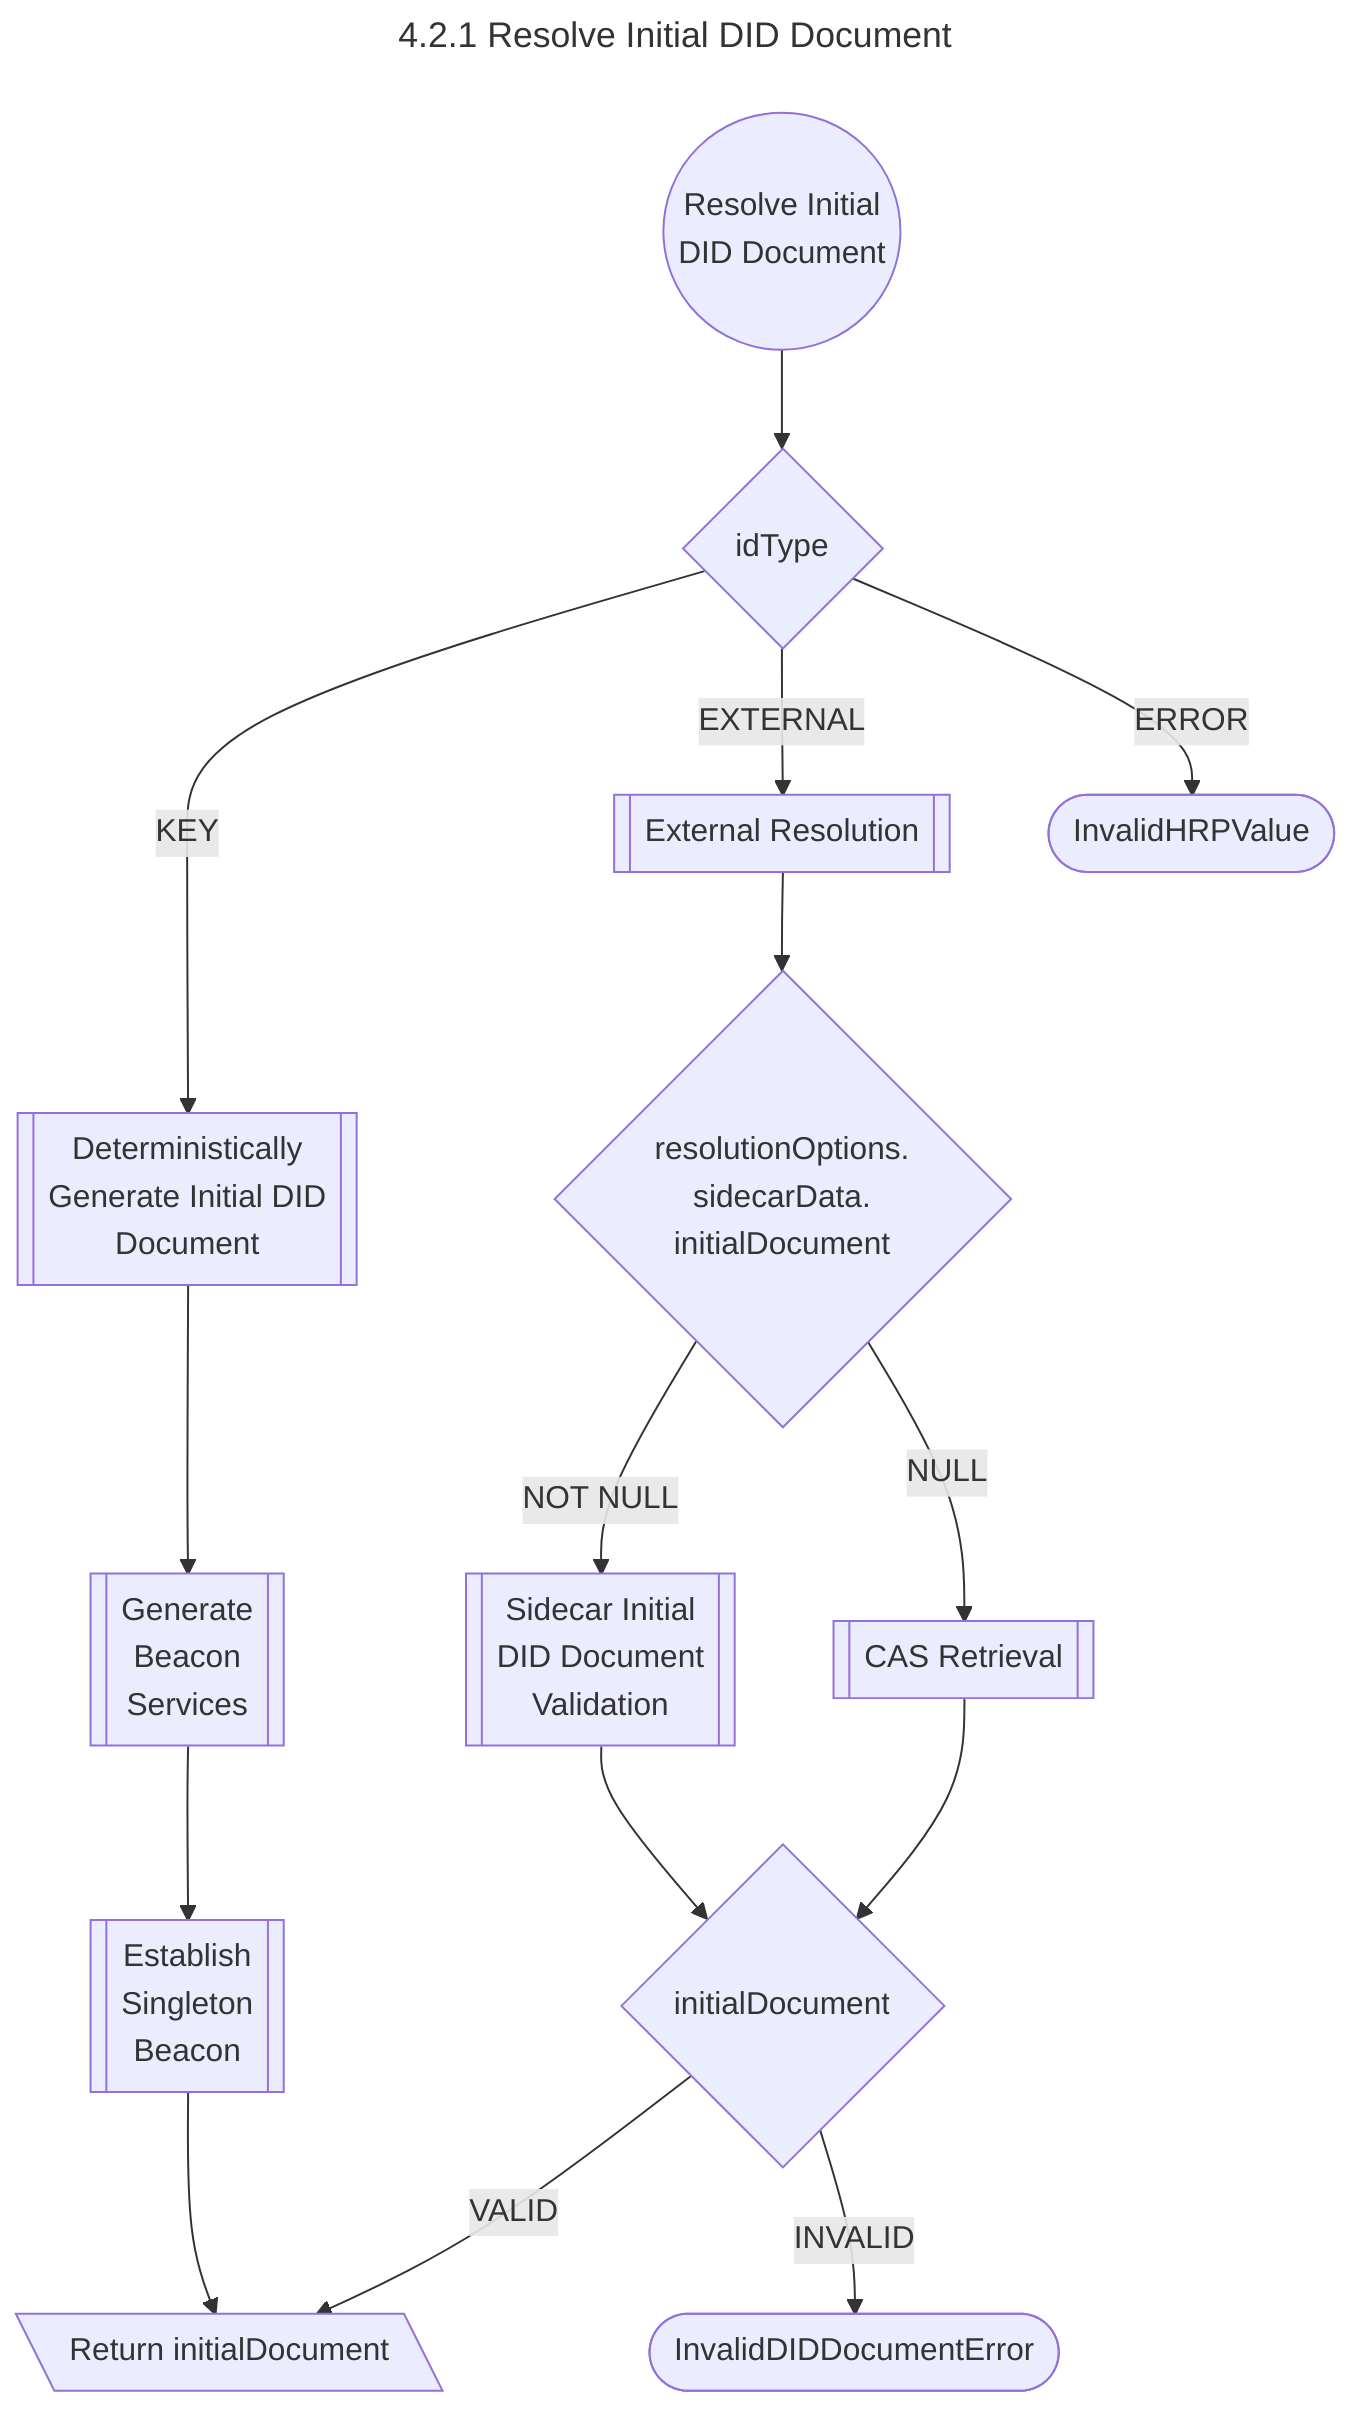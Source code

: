 ---
title: 4.2.1 Resolve Initial DID Document
---

flowchart TD

    Start@{ shape: circle, label: "Resolve Initial<br>DID Document" } --> CheckIdType{ idType }

    %% Deterministic Path
    CheckIdType -->|KEY| Deterministic@{ shape: subproc, label: "Deterministically<br/>Generate Initial DID<br/>Document" }
    Deterministic --> GenerateBeacon@{ shape: subproc, label: "Generate<br/>Beacon<br/>Services" }
    GenerateBeacon --> EstablishSingleton@{ shape: subproc, label: "Establish<br/>Singleton<br/>Beacon" }

    %% External Path
    CheckIdType -->|EXTERNAL| External@{ shape: subproc, label: "External Resolution" }
    External -->CheckSidecarData{resolutionOptions.<br>sidecarData.<br>initialDocument}
    CheckSidecarData-->|NOT NULL| SidecarValidate@{ shape: subproc, label: "Sidecar Initial<br/>DID Document<br/>Validation" }
    CheckSidecarData-->|NULL| CasRetrieval@{ shape: subproc, label: "CAS Retrieval" }
    CasRetrieval-->CheckInitialDocument{ initialDocument }
    SidecarValidate-->CheckInitialDocument
    CheckInitialDocument-->|VALID| ReturnInitialDocument@{ shape: lean-l, label: "Return initialDocument" }

    %% Error
    CheckIdType -->|ERROR| InvalidHRPValue@{ shape: stadium, label: "InvalidHRPValue" }
    CheckInitialDocument-->|INVALID| InvalidDIDDocumentError@{ shape: stadium, label: "InvalidDIDDocumentError" }

    %% Return
    EstablishSingleton --> ReturnInitialDocument